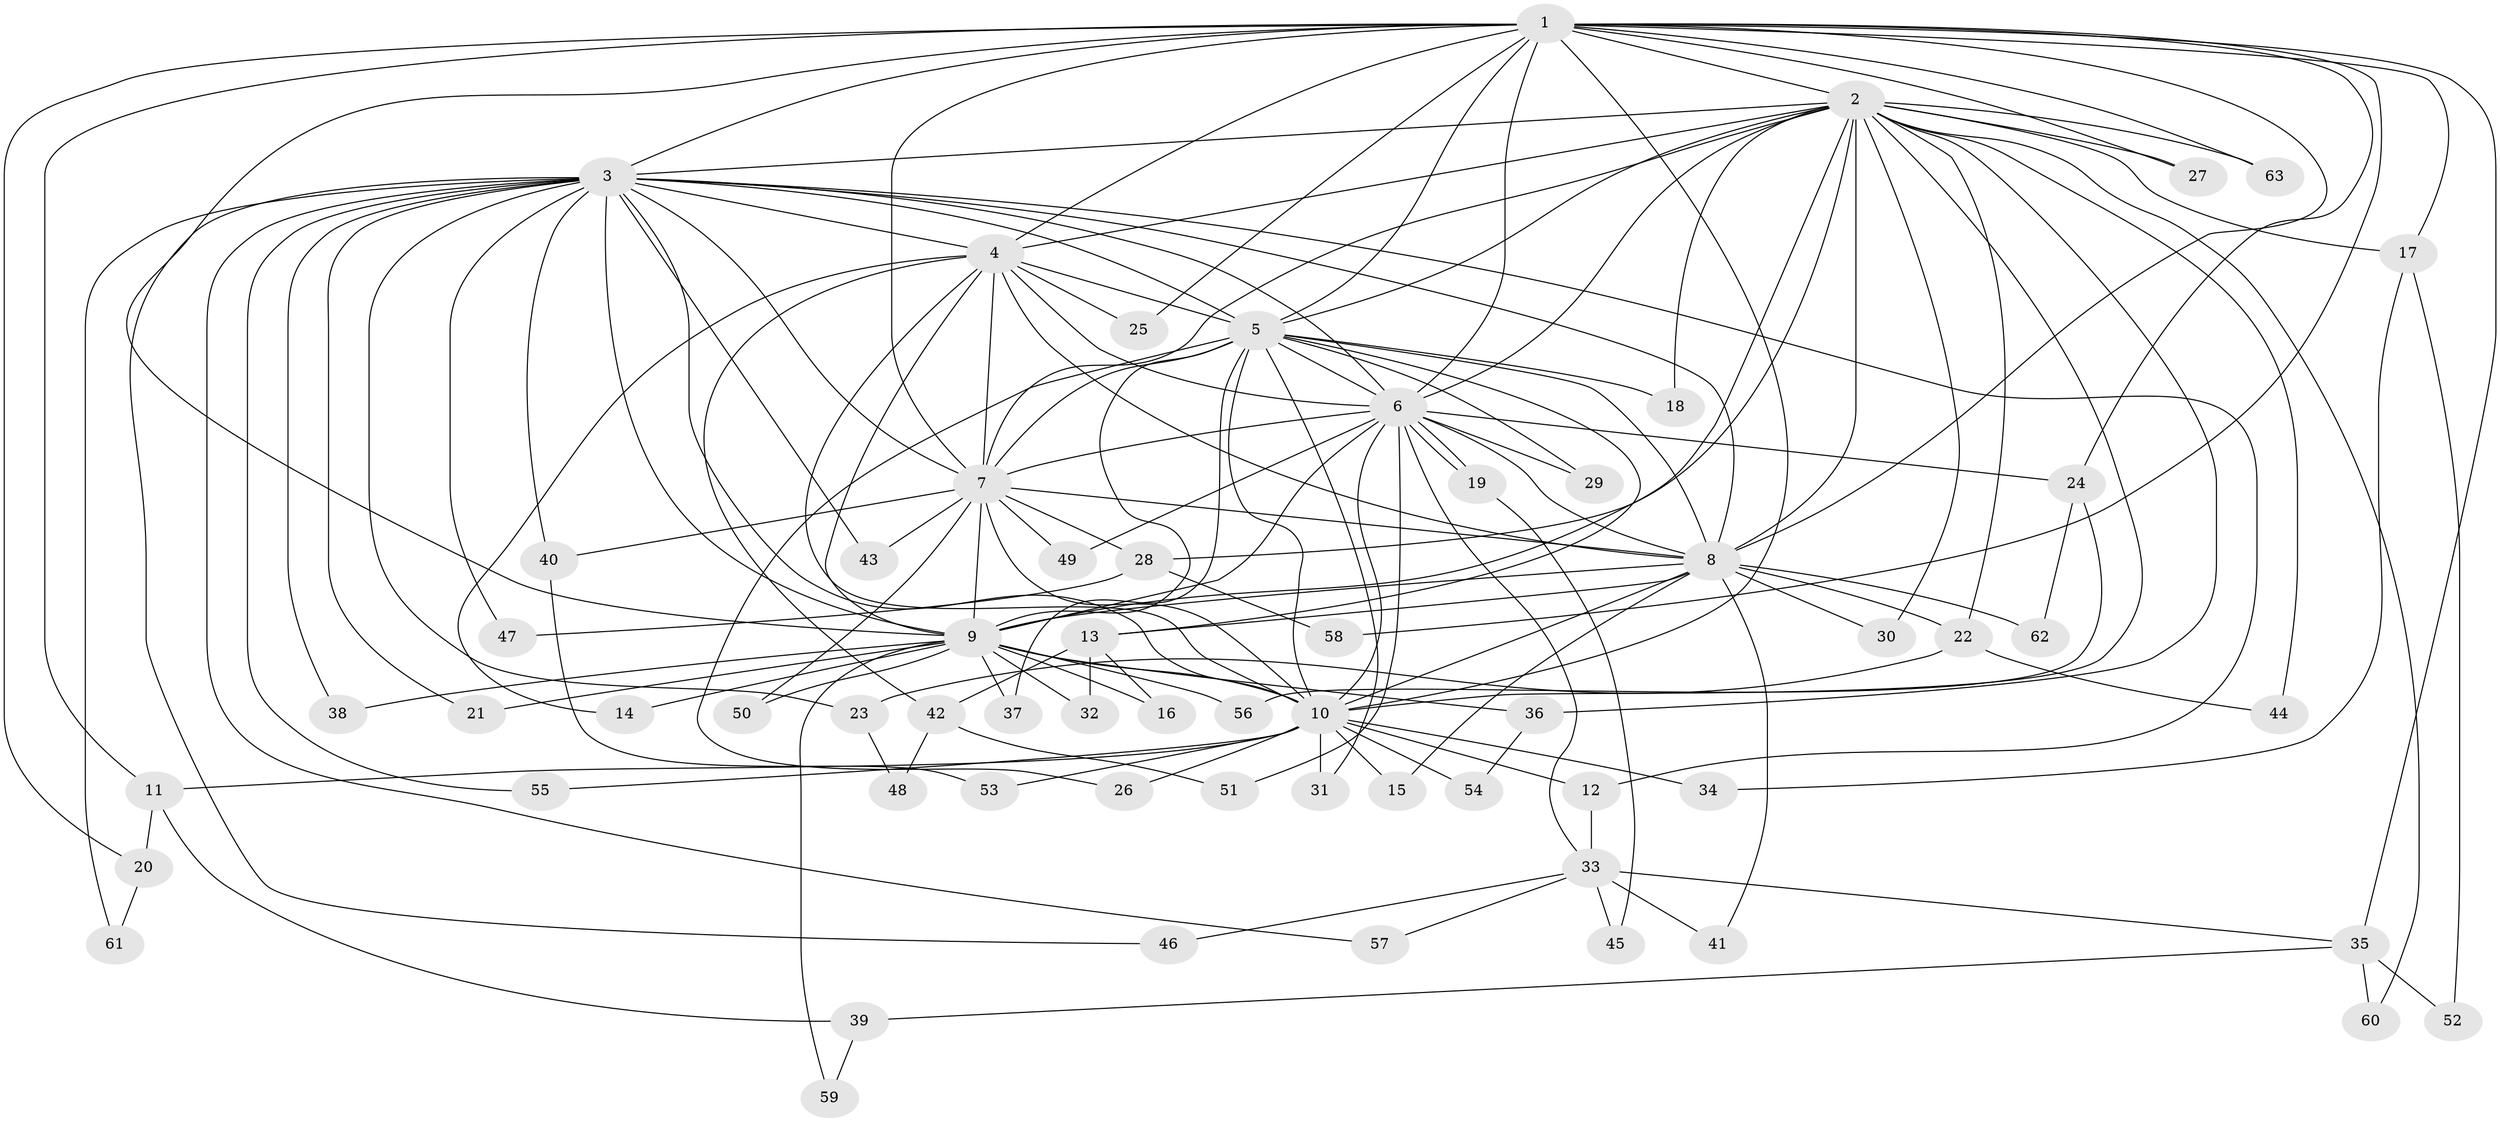 // Generated by graph-tools (version 1.1) at 2025/49/03/09/25 03:49:37]
// undirected, 63 vertices, 151 edges
graph export_dot {
graph [start="1"]
  node [color=gray90,style=filled];
  1;
  2;
  3;
  4;
  5;
  6;
  7;
  8;
  9;
  10;
  11;
  12;
  13;
  14;
  15;
  16;
  17;
  18;
  19;
  20;
  21;
  22;
  23;
  24;
  25;
  26;
  27;
  28;
  29;
  30;
  31;
  32;
  33;
  34;
  35;
  36;
  37;
  38;
  39;
  40;
  41;
  42;
  43;
  44;
  45;
  46;
  47;
  48;
  49;
  50;
  51;
  52;
  53;
  54;
  55;
  56;
  57;
  58;
  59;
  60;
  61;
  62;
  63;
  1 -- 2;
  1 -- 3;
  1 -- 4;
  1 -- 5;
  1 -- 6;
  1 -- 7;
  1 -- 8;
  1 -- 9;
  1 -- 10;
  1 -- 11;
  1 -- 17;
  1 -- 20;
  1 -- 24;
  1 -- 25;
  1 -- 27;
  1 -- 35;
  1 -- 58;
  1 -- 63;
  2 -- 3;
  2 -- 4;
  2 -- 5;
  2 -- 6;
  2 -- 7;
  2 -- 8;
  2 -- 9;
  2 -- 10;
  2 -- 17;
  2 -- 18;
  2 -- 22;
  2 -- 27;
  2 -- 28;
  2 -- 30;
  2 -- 36;
  2 -- 44;
  2 -- 60;
  2 -- 63;
  3 -- 4;
  3 -- 5;
  3 -- 6;
  3 -- 7;
  3 -- 8;
  3 -- 9;
  3 -- 10;
  3 -- 12;
  3 -- 21;
  3 -- 23;
  3 -- 38;
  3 -- 40;
  3 -- 43;
  3 -- 46;
  3 -- 47;
  3 -- 55;
  3 -- 57;
  3 -- 61;
  4 -- 5;
  4 -- 6;
  4 -- 7;
  4 -- 8;
  4 -- 9;
  4 -- 10;
  4 -- 14;
  4 -- 25;
  4 -- 42;
  5 -- 6;
  5 -- 7;
  5 -- 8;
  5 -- 9;
  5 -- 10;
  5 -- 13;
  5 -- 18;
  5 -- 26;
  5 -- 29;
  5 -- 31;
  5 -- 37;
  6 -- 7;
  6 -- 8;
  6 -- 9;
  6 -- 10;
  6 -- 19;
  6 -- 19;
  6 -- 24;
  6 -- 29;
  6 -- 33;
  6 -- 49;
  6 -- 51;
  7 -- 8;
  7 -- 9;
  7 -- 10;
  7 -- 28;
  7 -- 40;
  7 -- 43;
  7 -- 49;
  7 -- 50;
  8 -- 9;
  8 -- 10;
  8 -- 13;
  8 -- 15;
  8 -- 22;
  8 -- 30;
  8 -- 41;
  8 -- 62;
  9 -- 10;
  9 -- 14;
  9 -- 16;
  9 -- 21;
  9 -- 32;
  9 -- 36;
  9 -- 37;
  9 -- 38;
  9 -- 50;
  9 -- 56;
  9 -- 59;
  10 -- 11;
  10 -- 12;
  10 -- 15;
  10 -- 26;
  10 -- 31;
  10 -- 34;
  10 -- 53;
  10 -- 54;
  10 -- 55;
  11 -- 20;
  11 -- 39;
  12 -- 33;
  13 -- 16;
  13 -- 32;
  13 -- 42;
  17 -- 34;
  17 -- 52;
  19 -- 45;
  20 -- 61;
  22 -- 23;
  22 -- 44;
  23 -- 48;
  24 -- 56;
  24 -- 62;
  28 -- 47;
  28 -- 58;
  33 -- 35;
  33 -- 41;
  33 -- 45;
  33 -- 46;
  33 -- 57;
  35 -- 39;
  35 -- 52;
  35 -- 60;
  36 -- 54;
  39 -- 59;
  40 -- 53;
  42 -- 48;
  42 -- 51;
}
